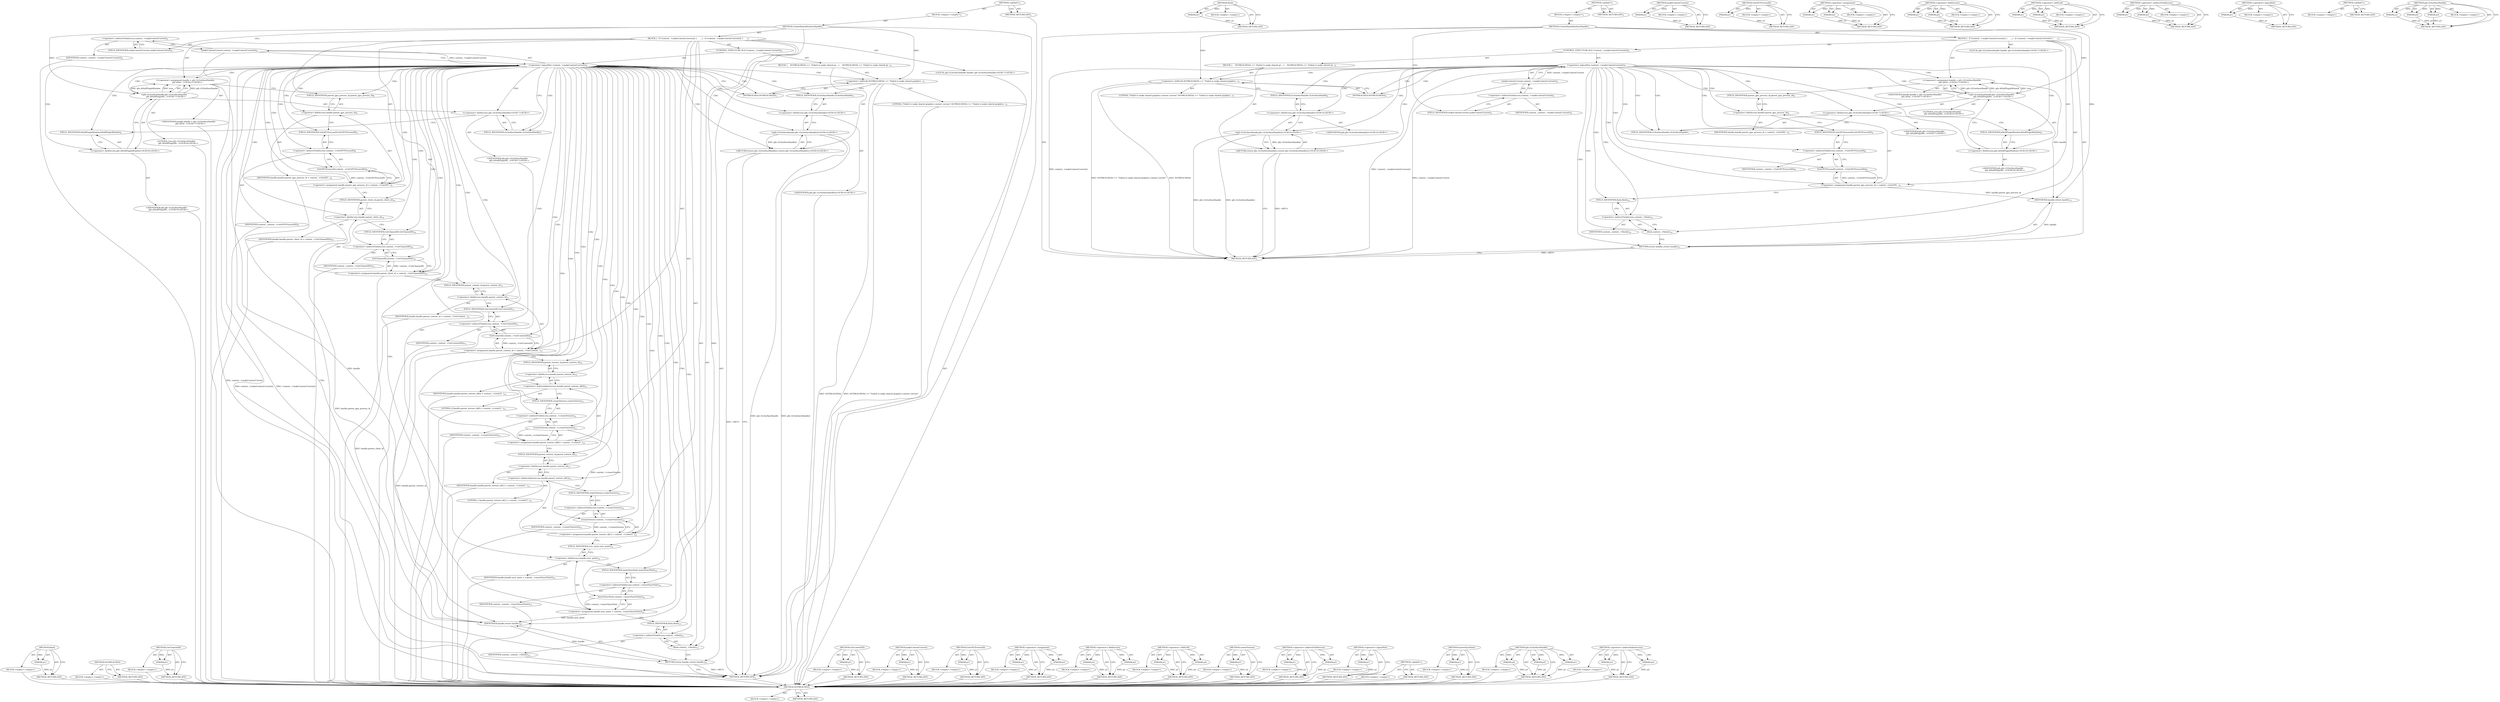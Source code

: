 digraph "gfx.GLSurfaceHandle" {
vulnerable_181 [label=<(METHOD,flush)>];
vulnerable_182 [label=<(PARAM,p1)>];
vulnerable_183 [label=<(BLOCK,&lt;empty&gt;,&lt;empty&gt;)>];
vulnerable_184 [label=<(METHOD_RETURN,ANY)>];
vulnerable_137 [label=<(METHOD,NOTREACHED)>];
vulnerable_138 [label=<(BLOCK,&lt;empty&gt;,&lt;empty&gt;)>];
vulnerable_139 [label=<(METHOD_RETURN,ANY)>];
vulnerable_160 [label=<(METHOD,GetChannelID)>];
vulnerable_161 [label=<(PARAM,p1)>];
vulnerable_162 [label=<(BLOCK,&lt;empty&gt;,&lt;empty&gt;)>];
vulnerable_163 [label=<(METHOD_RETURN,ANY)>];
vulnerable_6 [label=<(METHOD,&lt;global&gt;)<SUB>1</SUB>>];
vulnerable_7 [label=<(BLOCK,&lt;empty&gt;,&lt;empty&gt;)<SUB>1</SUB>>];
vulnerable_8 [label=<(METHOD,CreateSharedSurfaceHandle)<SUB>1</SUB>>];
vulnerable_9 [label=<(BLOCK,{
  if (!context_-&gt;makeContextCurrent()) {
    ...,{
  if (!context_-&gt;makeContextCurrent()) {
    ...)<SUB>1</SUB>>];
vulnerable_10 [label=<(CONTROL_STRUCTURE,IF,if (!context_-&gt;makeContextCurrent()))<SUB>2</SUB>>];
vulnerable_11 [label=<(&lt;operator&gt;.logicalNot,!context_-&gt;makeContextCurrent())<SUB>2</SUB>>];
vulnerable_12 [label=<(makeContextCurrent,context_-&gt;makeContextCurrent())<SUB>2</SUB>>];
vulnerable_13 [label=<(&lt;operator&gt;.indirectFieldAccess,context_-&gt;makeContextCurrent)<SUB>2</SUB>>];
vulnerable_14 [label=<(IDENTIFIER,context_,context_-&gt;makeContextCurrent())<SUB>2</SUB>>];
vulnerable_15 [label=<(FIELD_IDENTIFIER,makeContextCurrent,makeContextCurrent)<SUB>2</SUB>>];
vulnerable_16 [label=<(BLOCK,{
    NOTREACHED() &lt;&lt; &quot;Failed to make shared gr...,{
    NOTREACHED() &lt;&lt; &quot;Failed to make shared gr...)<SUB>2</SUB>>];
vulnerable_17 [label=<(&lt;operator&gt;.shiftLeft,NOTREACHED() &lt;&lt; &quot;Failed to make shared graphics...)<SUB>3</SUB>>];
vulnerable_18 [label=<(NOTREACHED,NOTREACHED())<SUB>3</SUB>>];
vulnerable_19 [label=<(LITERAL,&quot;Failed to make shared graphics context current&quot;,NOTREACHED() &lt;&lt; &quot;Failed to make shared graphics...)<SUB>3</SUB>>];
vulnerable_20 [label="<(RETURN,return gfx::GLSurfaceHandle();,return gfx::GLSurfaceHandle();)<SUB>4</SUB>>"];
vulnerable_21 [label="<(gfx.GLSurfaceHandle,gfx::GLSurfaceHandle())<SUB>4</SUB>>"];
vulnerable_22 [label="<(&lt;operator&gt;.fieldAccess,gfx::GLSurfaceHandle)<SUB>4</SUB>>"];
vulnerable_23 [label="<(IDENTIFIER,gfx,gfx::GLSurfaceHandle())<SUB>4</SUB>>"];
vulnerable_24 [label=<(FIELD_IDENTIFIER,GLSurfaceHandle,GLSurfaceHandle)<SUB>4</SUB>>];
vulnerable_25 [label="<(LOCAL,gfx.GLSurfaceHandle handle: gfx.GLSurfaceHandle)<SUB>7</SUB>>"];
vulnerable_26 [label="<(&lt;operator&gt;.assignment,handle = gfx::GLSurfaceHandle(
       gfx::kNul...)<SUB>7</SUB>>"];
vulnerable_27 [label="<(IDENTIFIER,handle,handle = gfx::GLSurfaceHandle(
       gfx::kNul...)<SUB>7</SUB>>"];
vulnerable_28 [label="<(gfx.GLSurfaceHandle,gfx::GLSurfaceHandle(
       gfx::kNullPluginWi...)<SUB>7</SUB>>"];
vulnerable_29 [label="<(&lt;operator&gt;.fieldAccess,gfx::GLSurfaceHandle)<SUB>7</SUB>>"];
vulnerable_30 [label="<(IDENTIFIER,gfx,gfx::GLSurfaceHandle(
       gfx::kNullPluginWi...)<SUB>7</SUB>>"];
vulnerable_31 [label=<(FIELD_IDENTIFIER,GLSurfaceHandle,GLSurfaceHandle)<SUB>7</SUB>>];
vulnerable_32 [label="<(&lt;operator&gt;.fieldAccess,gfx::kNullPluginWindow)<SUB>8</SUB>>"];
vulnerable_33 [label="<(IDENTIFIER,gfx,gfx::GLSurfaceHandle(
       gfx::kNullPluginWi...)<SUB>8</SUB>>"];
vulnerable_34 [label=<(FIELD_IDENTIFIER,kNullPluginWindow,kNullPluginWindow)<SUB>8</SUB>>];
vulnerable_35 [label="<(LITERAL,true,gfx::GLSurfaceHandle(
       gfx::kNullPluginWi...)<SUB>8</SUB>>"];
vulnerable_36 [label=<(&lt;operator&gt;.assignment,handle.parent_gpu_process_id = context_-&gt;GetGPU...)<SUB>9</SUB>>];
vulnerable_37 [label=<(&lt;operator&gt;.fieldAccess,handle.parent_gpu_process_id)<SUB>9</SUB>>];
vulnerable_38 [label=<(IDENTIFIER,handle,handle.parent_gpu_process_id = context_-&gt;GetGPU...)<SUB>9</SUB>>];
vulnerable_39 [label=<(FIELD_IDENTIFIER,parent_gpu_process_id,parent_gpu_process_id)<SUB>9</SUB>>];
vulnerable_40 [label=<(GetGPUProcessID,context_-&gt;GetGPUProcessID())<SUB>9</SUB>>];
vulnerable_41 [label=<(&lt;operator&gt;.indirectFieldAccess,context_-&gt;GetGPUProcessID)<SUB>9</SUB>>];
vulnerable_42 [label=<(IDENTIFIER,context_,context_-&gt;GetGPUProcessID())<SUB>9</SUB>>];
vulnerable_43 [label=<(FIELD_IDENTIFIER,GetGPUProcessID,GetGPUProcessID)<SUB>9</SUB>>];
vulnerable_44 [label=<(&lt;operator&gt;.assignment,handle.parent_client_id = context_-&gt;GetChannelID())<SUB>10</SUB>>];
vulnerable_45 [label=<(&lt;operator&gt;.fieldAccess,handle.parent_client_id)<SUB>10</SUB>>];
vulnerable_46 [label=<(IDENTIFIER,handle,handle.parent_client_id = context_-&gt;GetChannelID())<SUB>10</SUB>>];
vulnerable_47 [label=<(FIELD_IDENTIFIER,parent_client_id,parent_client_id)<SUB>10</SUB>>];
vulnerable_48 [label=<(GetChannelID,context_-&gt;GetChannelID())<SUB>10</SUB>>];
vulnerable_49 [label=<(&lt;operator&gt;.indirectFieldAccess,context_-&gt;GetChannelID)<SUB>10</SUB>>];
vulnerable_50 [label=<(IDENTIFIER,context_,context_-&gt;GetChannelID())<SUB>10</SUB>>];
vulnerable_51 [label=<(FIELD_IDENTIFIER,GetChannelID,GetChannelID)<SUB>10</SUB>>];
vulnerable_52 [label=<(&lt;operator&gt;.assignment,handle.parent_context_id = context_-&gt;GetContext...)<SUB>11</SUB>>];
vulnerable_53 [label=<(&lt;operator&gt;.fieldAccess,handle.parent_context_id)<SUB>11</SUB>>];
vulnerable_54 [label=<(IDENTIFIER,handle,handle.parent_context_id = context_-&gt;GetContext...)<SUB>11</SUB>>];
vulnerable_55 [label=<(FIELD_IDENTIFIER,parent_context_id,parent_context_id)<SUB>11</SUB>>];
vulnerable_56 [label=<(GetContextID,context_-&gt;GetContextID())<SUB>11</SUB>>];
vulnerable_57 [label=<(&lt;operator&gt;.indirectFieldAccess,context_-&gt;GetContextID)<SUB>11</SUB>>];
vulnerable_58 [label=<(IDENTIFIER,context_,context_-&gt;GetContextID())<SUB>11</SUB>>];
vulnerable_59 [label=<(FIELD_IDENTIFIER,GetContextID,GetContextID)<SUB>11</SUB>>];
vulnerable_60 [label=<(&lt;operator&gt;.assignment,handle.parent_texture_id[0] = context_-&gt;createT...)<SUB>12</SUB>>];
vulnerable_61 [label=<(&lt;operator&gt;.indirectIndexAccess,handle.parent_texture_id[0])<SUB>12</SUB>>];
vulnerable_62 [label=<(&lt;operator&gt;.fieldAccess,handle.parent_texture_id)<SUB>12</SUB>>];
vulnerable_63 [label=<(IDENTIFIER,handle,handle.parent_texture_id[0] = context_-&gt;createT...)<SUB>12</SUB>>];
vulnerable_64 [label=<(FIELD_IDENTIFIER,parent_texture_id,parent_texture_id)<SUB>12</SUB>>];
vulnerable_65 [label=<(LITERAL,0,handle.parent_texture_id[0] = context_-&gt;createT...)<SUB>12</SUB>>];
vulnerable_66 [label=<(createTexture,context_-&gt;createTexture())<SUB>12</SUB>>];
vulnerable_67 [label=<(&lt;operator&gt;.indirectFieldAccess,context_-&gt;createTexture)<SUB>12</SUB>>];
vulnerable_68 [label=<(IDENTIFIER,context_,context_-&gt;createTexture())<SUB>12</SUB>>];
vulnerable_69 [label=<(FIELD_IDENTIFIER,createTexture,createTexture)<SUB>12</SUB>>];
vulnerable_70 [label=<(&lt;operator&gt;.assignment,handle.parent_texture_id[1] = context_-&gt;createT...)<SUB>13</SUB>>];
vulnerable_71 [label=<(&lt;operator&gt;.indirectIndexAccess,handle.parent_texture_id[1])<SUB>13</SUB>>];
vulnerable_72 [label=<(&lt;operator&gt;.fieldAccess,handle.parent_texture_id)<SUB>13</SUB>>];
vulnerable_73 [label=<(IDENTIFIER,handle,handle.parent_texture_id[1] = context_-&gt;createT...)<SUB>13</SUB>>];
vulnerable_74 [label=<(FIELD_IDENTIFIER,parent_texture_id,parent_texture_id)<SUB>13</SUB>>];
vulnerable_75 [label=<(LITERAL,1,handle.parent_texture_id[1] = context_-&gt;createT...)<SUB>13</SUB>>];
vulnerable_76 [label=<(createTexture,context_-&gt;createTexture())<SUB>13</SUB>>];
vulnerable_77 [label=<(&lt;operator&gt;.indirectFieldAccess,context_-&gt;createTexture)<SUB>13</SUB>>];
vulnerable_78 [label=<(IDENTIFIER,context_,context_-&gt;createTexture())<SUB>13</SUB>>];
vulnerable_79 [label=<(FIELD_IDENTIFIER,createTexture,createTexture)<SUB>13</SUB>>];
vulnerable_80 [label=<(&lt;operator&gt;.assignment,handle.sync_point = context_-&gt;insertSyncPoint())<SUB>14</SUB>>];
vulnerable_81 [label=<(&lt;operator&gt;.fieldAccess,handle.sync_point)<SUB>14</SUB>>];
vulnerable_82 [label=<(IDENTIFIER,handle,handle.sync_point = context_-&gt;insertSyncPoint())<SUB>14</SUB>>];
vulnerable_83 [label=<(FIELD_IDENTIFIER,sync_point,sync_point)<SUB>14</SUB>>];
vulnerable_84 [label=<(insertSyncPoint,context_-&gt;insertSyncPoint())<SUB>14</SUB>>];
vulnerable_85 [label=<(&lt;operator&gt;.indirectFieldAccess,context_-&gt;insertSyncPoint)<SUB>14</SUB>>];
vulnerable_86 [label=<(IDENTIFIER,context_,context_-&gt;insertSyncPoint())<SUB>14</SUB>>];
vulnerable_87 [label=<(FIELD_IDENTIFIER,insertSyncPoint,insertSyncPoint)<SUB>14</SUB>>];
vulnerable_88 [label=<(flush,context_-&gt;flush())<SUB>15</SUB>>];
vulnerable_89 [label=<(&lt;operator&gt;.indirectFieldAccess,context_-&gt;flush)<SUB>15</SUB>>];
vulnerable_90 [label=<(IDENTIFIER,context_,context_-&gt;flush())<SUB>15</SUB>>];
vulnerable_91 [label=<(FIELD_IDENTIFIER,flush,flush)<SUB>15</SUB>>];
vulnerable_92 [label=<(RETURN,return handle;,return handle;)<SUB>16</SUB>>];
vulnerable_93 [label=<(IDENTIFIER,handle,return handle;)<SUB>16</SUB>>];
vulnerable_94 [label=<(METHOD_RETURN,ANY)<SUB>1</SUB>>];
vulnerable_96 [label=<(METHOD_RETURN,ANY)<SUB>1</SUB>>];
vulnerable_164 [label=<(METHOD,GetContextID)>];
vulnerable_165 [label=<(PARAM,p1)>];
vulnerable_166 [label=<(BLOCK,&lt;empty&gt;,&lt;empty&gt;)>];
vulnerable_167 [label=<(METHOD_RETURN,ANY)>];
vulnerable_123 [label=<(METHOD,makeContextCurrent)>];
vulnerable_124 [label=<(PARAM,p1)>];
vulnerable_125 [label=<(BLOCK,&lt;empty&gt;,&lt;empty&gt;)>];
vulnerable_126 [label=<(METHOD_RETURN,ANY)>];
vulnerable_156 [label=<(METHOD,GetGPUProcessID)>];
vulnerable_157 [label=<(PARAM,p1)>];
vulnerable_158 [label=<(BLOCK,&lt;empty&gt;,&lt;empty&gt;)>];
vulnerable_159 [label=<(METHOD_RETURN,ANY)>];
vulnerable_151 [label=<(METHOD,&lt;operator&gt;.assignment)>];
vulnerable_152 [label=<(PARAM,p1)>];
vulnerable_153 [label=<(PARAM,p2)>];
vulnerable_154 [label=<(BLOCK,&lt;empty&gt;,&lt;empty&gt;)>];
vulnerable_155 [label=<(METHOD_RETURN,ANY)>];
vulnerable_146 [label=<(METHOD,&lt;operator&gt;.fieldAccess)>];
vulnerable_147 [label=<(PARAM,p1)>];
vulnerable_148 [label=<(PARAM,p2)>];
vulnerable_149 [label=<(BLOCK,&lt;empty&gt;,&lt;empty&gt;)>];
vulnerable_150 [label=<(METHOD_RETURN,ANY)>];
vulnerable_132 [label=<(METHOD,&lt;operator&gt;.shiftLeft)>];
vulnerable_133 [label=<(PARAM,p1)>];
vulnerable_134 [label=<(PARAM,p2)>];
vulnerable_135 [label=<(BLOCK,&lt;empty&gt;,&lt;empty&gt;)>];
vulnerable_136 [label=<(METHOD_RETURN,ANY)>];
vulnerable_173 [label=<(METHOD,createTexture)>];
vulnerable_174 [label=<(PARAM,p1)>];
vulnerable_175 [label=<(BLOCK,&lt;empty&gt;,&lt;empty&gt;)>];
vulnerable_176 [label=<(METHOD_RETURN,ANY)>];
vulnerable_127 [label=<(METHOD,&lt;operator&gt;.indirectFieldAccess)>];
vulnerable_128 [label=<(PARAM,p1)>];
vulnerable_129 [label=<(PARAM,p2)>];
vulnerable_130 [label=<(BLOCK,&lt;empty&gt;,&lt;empty&gt;)>];
vulnerable_131 [label=<(METHOD_RETURN,ANY)>];
vulnerable_119 [label=<(METHOD,&lt;operator&gt;.logicalNot)>];
vulnerable_120 [label=<(PARAM,p1)>];
vulnerable_121 [label=<(BLOCK,&lt;empty&gt;,&lt;empty&gt;)>];
vulnerable_122 [label=<(METHOD_RETURN,ANY)>];
vulnerable_113 [label=<(METHOD,&lt;global&gt;)<SUB>1</SUB>>];
vulnerable_114 [label=<(BLOCK,&lt;empty&gt;,&lt;empty&gt;)>];
vulnerable_115 [label=<(METHOD_RETURN,ANY)>];
vulnerable_177 [label=<(METHOD,insertSyncPoint)>];
vulnerable_178 [label=<(PARAM,p1)>];
vulnerable_179 [label=<(BLOCK,&lt;empty&gt;,&lt;empty&gt;)>];
vulnerable_180 [label=<(METHOD_RETURN,ANY)>];
vulnerable_140 [label=<(METHOD,gfx.GLSurfaceHandle)>];
vulnerable_141 [label=<(PARAM,p1)>];
vulnerable_142 [label=<(PARAM,p2)>];
vulnerable_143 [label=<(PARAM,p3)>];
vulnerable_144 [label=<(BLOCK,&lt;empty&gt;,&lt;empty&gt;)>];
vulnerable_145 [label=<(METHOD_RETURN,ANY)>];
vulnerable_168 [label=<(METHOD,&lt;operator&gt;.indirectIndexAccess)>];
vulnerable_169 [label=<(PARAM,p1)>];
vulnerable_170 [label=<(PARAM,p2)>];
vulnerable_171 [label=<(BLOCK,&lt;empty&gt;,&lt;empty&gt;)>];
vulnerable_172 [label=<(METHOD_RETURN,ANY)>];
fixed_91 [label=<(METHOD,NOTREACHED)>];
fixed_92 [label=<(BLOCK,&lt;empty&gt;,&lt;empty&gt;)>];
fixed_93 [label=<(METHOD_RETURN,ANY)>];
fixed_114 [label=<(METHOD,flush)>];
fixed_115 [label=<(PARAM,p1)>];
fixed_116 [label=<(BLOCK,&lt;empty&gt;,&lt;empty&gt;)>];
fixed_117 [label=<(METHOD_RETURN,ANY)>];
fixed_6 [label=<(METHOD,&lt;global&gt;)<SUB>1</SUB>>];
fixed_7 [label=<(BLOCK,&lt;empty&gt;,&lt;empty&gt;)<SUB>1</SUB>>];
fixed_8 [label=<(METHOD,CreateSharedSurfaceHandle)<SUB>1</SUB>>];
fixed_9 [label=<(BLOCK,{
  if (!context_-&gt;makeContextCurrent()) {
    ...,{
  if (!context_-&gt;makeContextCurrent()) {
    ...)<SUB>1</SUB>>];
fixed_10 [label=<(CONTROL_STRUCTURE,IF,if (!context_-&gt;makeContextCurrent()))<SUB>2</SUB>>];
fixed_11 [label=<(&lt;operator&gt;.logicalNot,!context_-&gt;makeContextCurrent())<SUB>2</SUB>>];
fixed_12 [label=<(makeContextCurrent,context_-&gt;makeContextCurrent())<SUB>2</SUB>>];
fixed_13 [label=<(&lt;operator&gt;.indirectFieldAccess,context_-&gt;makeContextCurrent)<SUB>2</SUB>>];
fixed_14 [label=<(IDENTIFIER,context_,context_-&gt;makeContextCurrent())<SUB>2</SUB>>];
fixed_15 [label=<(FIELD_IDENTIFIER,makeContextCurrent,makeContextCurrent)<SUB>2</SUB>>];
fixed_16 [label=<(BLOCK,{
    NOTREACHED() &lt;&lt; &quot;Failed to make shared gr...,{
    NOTREACHED() &lt;&lt; &quot;Failed to make shared gr...)<SUB>2</SUB>>];
fixed_17 [label=<(&lt;operator&gt;.shiftLeft,NOTREACHED() &lt;&lt; &quot;Failed to make shared graphics...)<SUB>3</SUB>>];
fixed_18 [label=<(NOTREACHED,NOTREACHED())<SUB>3</SUB>>];
fixed_19 [label=<(LITERAL,&quot;Failed to make shared graphics context current&quot;,NOTREACHED() &lt;&lt; &quot;Failed to make shared graphics...)<SUB>3</SUB>>];
fixed_20 [label="<(RETURN,return gfx::GLSurfaceHandle();,return gfx::GLSurfaceHandle();)<SUB>4</SUB>>"];
fixed_21 [label="<(gfx.GLSurfaceHandle,gfx::GLSurfaceHandle())<SUB>4</SUB>>"];
fixed_22 [label="<(&lt;operator&gt;.fieldAccess,gfx::GLSurfaceHandle)<SUB>4</SUB>>"];
fixed_23 [label="<(IDENTIFIER,gfx,gfx::GLSurfaceHandle())<SUB>4</SUB>>"];
fixed_24 [label=<(FIELD_IDENTIFIER,GLSurfaceHandle,GLSurfaceHandle)<SUB>4</SUB>>];
fixed_25 [label="<(LOCAL,gfx.GLSurfaceHandle handle: gfx.GLSurfaceHandle)<SUB>7</SUB>>"];
fixed_26 [label="<(&lt;operator&gt;.assignment,handle = gfx::GLSurfaceHandle(
       gfx::kNul...)<SUB>7</SUB>>"];
fixed_27 [label="<(IDENTIFIER,handle,handle = gfx::GLSurfaceHandle(
       gfx::kNul...)<SUB>7</SUB>>"];
fixed_28 [label="<(gfx.GLSurfaceHandle,gfx::GLSurfaceHandle(
       gfx::kNullPluginWi...)<SUB>7</SUB>>"];
fixed_29 [label="<(&lt;operator&gt;.fieldAccess,gfx::GLSurfaceHandle)<SUB>7</SUB>>"];
fixed_30 [label="<(IDENTIFIER,gfx,gfx::GLSurfaceHandle(
       gfx::kNullPluginWi...)<SUB>7</SUB>>"];
fixed_31 [label=<(FIELD_IDENTIFIER,GLSurfaceHandle,GLSurfaceHandle)<SUB>7</SUB>>];
fixed_32 [label="<(&lt;operator&gt;.fieldAccess,gfx::kNullPluginWindow)<SUB>8</SUB>>"];
fixed_33 [label="<(IDENTIFIER,gfx,gfx::GLSurfaceHandle(
       gfx::kNullPluginWi...)<SUB>8</SUB>>"];
fixed_34 [label=<(FIELD_IDENTIFIER,kNullPluginWindow,kNullPluginWindow)<SUB>8</SUB>>];
fixed_35 [label="<(LITERAL,true,gfx::GLSurfaceHandle(
       gfx::kNullPluginWi...)<SUB>8</SUB>>"];
fixed_36 [label=<(&lt;operator&gt;.assignment,handle.parent_gpu_process_id = context_-&gt;GetGPU...)<SUB>9</SUB>>];
fixed_37 [label=<(&lt;operator&gt;.fieldAccess,handle.parent_gpu_process_id)<SUB>9</SUB>>];
fixed_38 [label=<(IDENTIFIER,handle,handle.parent_gpu_process_id = context_-&gt;GetGPU...)<SUB>9</SUB>>];
fixed_39 [label=<(FIELD_IDENTIFIER,parent_gpu_process_id,parent_gpu_process_id)<SUB>9</SUB>>];
fixed_40 [label=<(GetGPUProcessID,context_-&gt;GetGPUProcessID())<SUB>9</SUB>>];
fixed_41 [label=<(&lt;operator&gt;.indirectFieldAccess,context_-&gt;GetGPUProcessID)<SUB>9</SUB>>];
fixed_42 [label=<(IDENTIFIER,context_,context_-&gt;GetGPUProcessID())<SUB>9</SUB>>];
fixed_43 [label=<(FIELD_IDENTIFIER,GetGPUProcessID,GetGPUProcessID)<SUB>9</SUB>>];
fixed_44 [label=<(flush,context_-&gt;flush())<SUB>10</SUB>>];
fixed_45 [label=<(&lt;operator&gt;.indirectFieldAccess,context_-&gt;flush)<SUB>10</SUB>>];
fixed_46 [label=<(IDENTIFIER,context_,context_-&gt;flush())<SUB>10</SUB>>];
fixed_47 [label=<(FIELD_IDENTIFIER,flush,flush)<SUB>10</SUB>>];
fixed_48 [label=<(RETURN,return handle;,return handle;)<SUB>11</SUB>>];
fixed_49 [label=<(IDENTIFIER,handle,return handle;)<SUB>11</SUB>>];
fixed_50 [label=<(METHOD_RETURN,ANY)<SUB>1</SUB>>];
fixed_52 [label=<(METHOD_RETURN,ANY)<SUB>1</SUB>>];
fixed_77 [label=<(METHOD,makeContextCurrent)>];
fixed_78 [label=<(PARAM,p1)>];
fixed_79 [label=<(BLOCK,&lt;empty&gt;,&lt;empty&gt;)>];
fixed_80 [label=<(METHOD_RETURN,ANY)>];
fixed_110 [label=<(METHOD,GetGPUProcessID)>];
fixed_111 [label=<(PARAM,p1)>];
fixed_112 [label=<(BLOCK,&lt;empty&gt;,&lt;empty&gt;)>];
fixed_113 [label=<(METHOD_RETURN,ANY)>];
fixed_105 [label=<(METHOD,&lt;operator&gt;.assignment)>];
fixed_106 [label=<(PARAM,p1)>];
fixed_107 [label=<(PARAM,p2)>];
fixed_108 [label=<(BLOCK,&lt;empty&gt;,&lt;empty&gt;)>];
fixed_109 [label=<(METHOD_RETURN,ANY)>];
fixed_100 [label=<(METHOD,&lt;operator&gt;.fieldAccess)>];
fixed_101 [label=<(PARAM,p1)>];
fixed_102 [label=<(PARAM,p2)>];
fixed_103 [label=<(BLOCK,&lt;empty&gt;,&lt;empty&gt;)>];
fixed_104 [label=<(METHOD_RETURN,ANY)>];
fixed_86 [label=<(METHOD,&lt;operator&gt;.shiftLeft)>];
fixed_87 [label=<(PARAM,p1)>];
fixed_88 [label=<(PARAM,p2)>];
fixed_89 [label=<(BLOCK,&lt;empty&gt;,&lt;empty&gt;)>];
fixed_90 [label=<(METHOD_RETURN,ANY)>];
fixed_81 [label=<(METHOD,&lt;operator&gt;.indirectFieldAccess)>];
fixed_82 [label=<(PARAM,p1)>];
fixed_83 [label=<(PARAM,p2)>];
fixed_84 [label=<(BLOCK,&lt;empty&gt;,&lt;empty&gt;)>];
fixed_85 [label=<(METHOD_RETURN,ANY)>];
fixed_73 [label=<(METHOD,&lt;operator&gt;.logicalNot)>];
fixed_74 [label=<(PARAM,p1)>];
fixed_75 [label=<(BLOCK,&lt;empty&gt;,&lt;empty&gt;)>];
fixed_76 [label=<(METHOD_RETURN,ANY)>];
fixed_67 [label=<(METHOD,&lt;global&gt;)<SUB>1</SUB>>];
fixed_68 [label=<(BLOCK,&lt;empty&gt;,&lt;empty&gt;)>];
fixed_69 [label=<(METHOD_RETURN,ANY)>];
fixed_94 [label=<(METHOD,gfx.GLSurfaceHandle)>];
fixed_95 [label=<(PARAM,p1)>];
fixed_96 [label=<(PARAM,p2)>];
fixed_97 [label=<(PARAM,p3)>];
fixed_98 [label=<(BLOCK,&lt;empty&gt;,&lt;empty&gt;)>];
fixed_99 [label=<(METHOD_RETURN,ANY)>];
vulnerable_181 -> vulnerable_182  [key=0, label="AST: "];
vulnerable_181 -> vulnerable_182  [key=1, label="DDG: "];
vulnerable_181 -> vulnerable_183  [key=0, label="AST: "];
vulnerable_181 -> vulnerable_184  [key=0, label="AST: "];
vulnerable_181 -> vulnerable_184  [key=1, label="CFG: "];
vulnerable_182 -> vulnerable_184  [key=0, label="DDG: p1"];
vulnerable_183 -> fixed_91  [key=0];
vulnerable_184 -> fixed_91  [key=0];
vulnerable_137 -> vulnerable_138  [key=0, label="AST: "];
vulnerable_137 -> vulnerable_139  [key=0, label="AST: "];
vulnerable_137 -> vulnerable_139  [key=1, label="CFG: "];
vulnerable_138 -> fixed_91  [key=0];
vulnerable_139 -> fixed_91  [key=0];
vulnerable_160 -> vulnerable_161  [key=0, label="AST: "];
vulnerable_160 -> vulnerable_161  [key=1, label="DDG: "];
vulnerable_160 -> vulnerable_162  [key=0, label="AST: "];
vulnerable_160 -> vulnerable_163  [key=0, label="AST: "];
vulnerable_160 -> vulnerable_163  [key=1, label="CFG: "];
vulnerable_161 -> vulnerable_163  [key=0, label="DDG: p1"];
vulnerable_162 -> fixed_91  [key=0];
vulnerable_163 -> fixed_91  [key=0];
vulnerable_6 -> vulnerable_7  [key=0, label="AST: "];
vulnerable_6 -> vulnerable_96  [key=0, label="AST: "];
vulnerable_6 -> vulnerable_96  [key=1, label="CFG: "];
vulnerable_7 -> vulnerable_8  [key=0, label="AST: "];
vulnerable_8 -> vulnerable_9  [key=0, label="AST: "];
vulnerable_8 -> vulnerable_94  [key=0, label="AST: "];
vulnerable_8 -> vulnerable_15  [key=0, label="CFG: "];
vulnerable_8 -> vulnerable_93  [key=0, label="DDG: "];
vulnerable_8 -> vulnerable_28  [key=0, label="DDG: "];
vulnerable_8 -> vulnerable_17  [key=0, label="DDG: "];
vulnerable_9 -> vulnerable_10  [key=0, label="AST: "];
vulnerable_9 -> vulnerable_25  [key=0, label="AST: "];
vulnerable_9 -> vulnerable_26  [key=0, label="AST: "];
vulnerable_9 -> vulnerable_36  [key=0, label="AST: "];
vulnerable_9 -> vulnerable_44  [key=0, label="AST: "];
vulnerable_9 -> vulnerable_52  [key=0, label="AST: "];
vulnerable_9 -> vulnerable_60  [key=0, label="AST: "];
vulnerable_9 -> vulnerable_70  [key=0, label="AST: "];
vulnerable_9 -> vulnerable_80  [key=0, label="AST: "];
vulnerable_9 -> vulnerable_88  [key=0, label="AST: "];
vulnerable_9 -> vulnerable_92  [key=0, label="AST: "];
vulnerable_10 -> vulnerable_11  [key=0, label="AST: "];
vulnerable_10 -> vulnerable_16  [key=0, label="AST: "];
vulnerable_11 -> vulnerable_12  [key=0, label="AST: "];
vulnerable_11 -> vulnerable_18  [key=0, label="CFG: "];
vulnerable_11 -> vulnerable_18  [key=1, label="CDG: "];
vulnerable_11 -> vulnerable_31  [key=0, label="CFG: "];
vulnerable_11 -> vulnerable_31  [key=1, label="CDG: "];
vulnerable_11 -> vulnerable_94  [key=0, label="DDG: context_-&gt;makeContextCurrent()"];
vulnerable_11 -> vulnerable_94  [key=1, label="DDG: !context_-&gt;makeContextCurrent()"];
vulnerable_11 -> vulnerable_17  [key=0, label="CDG: "];
vulnerable_11 -> vulnerable_47  [key=0, label="CDG: "];
vulnerable_11 -> vulnerable_34  [key=0, label="CDG: "];
vulnerable_11 -> vulnerable_21  [key=0, label="CDG: "];
vulnerable_11 -> vulnerable_48  [key=0, label="CDG: "];
vulnerable_11 -> vulnerable_32  [key=0, label="CDG: "];
vulnerable_11 -> vulnerable_49  [key=0, label="CDG: "];
vulnerable_11 -> vulnerable_60  [key=0, label="CDG: "];
vulnerable_11 -> vulnerable_26  [key=0, label="CDG: "];
vulnerable_11 -> vulnerable_77  [key=0, label="CDG: "];
vulnerable_11 -> vulnerable_64  [key=0, label="CDG: "];
vulnerable_11 -> vulnerable_51  [key=0, label="CDG: "];
vulnerable_11 -> vulnerable_57  [key=0, label="CDG: "];
vulnerable_11 -> vulnerable_89  [key=0, label="CDG: "];
vulnerable_11 -> vulnerable_28  [key=0, label="CDG: "];
vulnerable_11 -> vulnerable_66  [key=0, label="CDG: "];
vulnerable_11 -> vulnerable_52  [key=0, label="CDG: "];
vulnerable_11 -> vulnerable_37  [key=0, label="CDG: "];
vulnerable_11 -> vulnerable_81  [key=0, label="CDG: "];
vulnerable_11 -> vulnerable_84  [key=0, label="CDG: "];
vulnerable_11 -> vulnerable_20  [key=0, label="CDG: "];
vulnerable_11 -> vulnerable_85  [key=0, label="CDG: "];
vulnerable_11 -> vulnerable_72  [key=0, label="CDG: "];
vulnerable_11 -> vulnerable_56  [key=0, label="CDG: "];
vulnerable_11 -> vulnerable_69  [key=0, label="CDG: "];
vulnerable_11 -> vulnerable_22  [key=0, label="CDG: "];
vulnerable_11 -> vulnerable_67  [key=0, label="CDG: "];
vulnerable_11 -> vulnerable_74  [key=0, label="CDG: "];
vulnerable_11 -> vulnerable_92  [key=0, label="CDG: "];
vulnerable_11 -> vulnerable_45  [key=0, label="CDG: "];
vulnerable_11 -> vulnerable_40  [key=0, label="CDG: "];
vulnerable_11 -> vulnerable_29  [key=0, label="CDG: "];
vulnerable_11 -> vulnerable_76  [key=0, label="CDG: "];
vulnerable_11 -> vulnerable_59  [key=0, label="CDG: "];
vulnerable_11 -> vulnerable_87  [key=0, label="CDG: "];
vulnerable_11 -> vulnerable_91  [key=0, label="CDG: "];
vulnerable_11 -> vulnerable_44  [key=0, label="CDG: "];
vulnerable_11 -> vulnerable_79  [key=0, label="CDG: "];
vulnerable_11 -> vulnerable_43  [key=0, label="CDG: "];
vulnerable_11 -> vulnerable_24  [key=0, label="CDG: "];
vulnerable_11 -> vulnerable_80  [key=0, label="CDG: "];
vulnerable_11 -> vulnerable_61  [key=0, label="CDG: "];
vulnerable_11 -> vulnerable_83  [key=0, label="CDG: "];
vulnerable_11 -> vulnerable_71  [key=0, label="CDG: "];
vulnerable_11 -> vulnerable_36  [key=0, label="CDG: "];
vulnerable_11 -> vulnerable_53  [key=0, label="CDG: "];
vulnerable_11 -> vulnerable_88  [key=0, label="CDG: "];
vulnerable_11 -> vulnerable_41  [key=0, label="CDG: "];
vulnerable_11 -> vulnerable_70  [key=0, label="CDG: "];
vulnerable_11 -> vulnerable_55  [key=0, label="CDG: "];
vulnerable_11 -> vulnerable_62  [key=0, label="CDG: "];
vulnerable_11 -> vulnerable_39  [key=0, label="CDG: "];
vulnerable_12 -> vulnerable_13  [key=0, label="AST: "];
vulnerable_12 -> vulnerable_11  [key=0, label="CFG: "];
vulnerable_12 -> vulnerable_11  [key=1, label="DDG: context_-&gt;makeContextCurrent"];
vulnerable_12 -> vulnerable_94  [key=0, label="DDG: context_-&gt;makeContextCurrent"];
vulnerable_13 -> vulnerable_14  [key=0, label="AST: "];
vulnerable_13 -> vulnerable_15  [key=0, label="AST: "];
vulnerable_13 -> vulnerable_12  [key=0, label="CFG: "];
vulnerable_14 -> fixed_91  [key=0];
vulnerable_15 -> vulnerable_13  [key=0, label="CFG: "];
vulnerable_16 -> vulnerable_17  [key=0, label="AST: "];
vulnerable_16 -> vulnerable_20  [key=0, label="AST: "];
vulnerable_17 -> vulnerable_18  [key=0, label="AST: "];
vulnerable_17 -> vulnerable_19  [key=0, label="AST: "];
vulnerable_17 -> vulnerable_24  [key=0, label="CFG: "];
vulnerable_17 -> vulnerable_94  [key=0, label="DDG: NOTREACHED()"];
vulnerable_17 -> vulnerable_94  [key=1, label="DDG: NOTREACHED() &lt;&lt; &quot;Failed to make shared graphics context current&quot;"];
vulnerable_18 -> vulnerable_17  [key=0, label="CFG: "];
vulnerable_19 -> fixed_91  [key=0];
vulnerable_20 -> vulnerable_21  [key=0, label="AST: "];
vulnerable_20 -> vulnerable_94  [key=0, label="CFG: "];
vulnerable_20 -> vulnerable_94  [key=1, label="DDG: &lt;RET&gt;"];
vulnerable_21 -> vulnerable_22  [key=0, label="AST: "];
vulnerable_21 -> vulnerable_20  [key=0, label="CFG: "];
vulnerable_21 -> vulnerable_20  [key=1, label="DDG: gfx::GLSurfaceHandle()"];
vulnerable_21 -> vulnerable_94  [key=0, label="DDG: gfx::GLSurfaceHandle"];
vulnerable_21 -> vulnerable_94  [key=1, label="DDG: gfx::GLSurfaceHandle()"];
vulnerable_22 -> vulnerable_23  [key=0, label="AST: "];
vulnerable_22 -> vulnerable_24  [key=0, label="AST: "];
vulnerable_22 -> vulnerable_21  [key=0, label="CFG: "];
vulnerable_23 -> fixed_91  [key=0];
vulnerable_24 -> vulnerable_22  [key=0, label="CFG: "];
vulnerable_25 -> fixed_91  [key=0];
vulnerable_26 -> vulnerable_27  [key=0, label="AST: "];
vulnerable_26 -> vulnerable_28  [key=0, label="AST: "];
vulnerable_26 -> vulnerable_39  [key=0, label="CFG: "];
vulnerable_26 -> vulnerable_93  [key=0, label="DDG: handle"];
vulnerable_27 -> fixed_91  [key=0];
vulnerable_28 -> vulnerable_29  [key=0, label="AST: "];
vulnerable_28 -> vulnerable_32  [key=0, label="AST: "];
vulnerable_28 -> vulnerable_35  [key=0, label="AST: "];
vulnerable_28 -> vulnerable_26  [key=0, label="CFG: "];
vulnerable_28 -> vulnerable_26  [key=1, label="DDG: gfx::GLSurfaceHandle"];
vulnerable_28 -> vulnerable_26  [key=2, label="DDG: gfx::kNullPluginWindow"];
vulnerable_28 -> vulnerable_26  [key=3, label="DDG: true"];
vulnerable_29 -> vulnerable_30  [key=0, label="AST: "];
vulnerable_29 -> vulnerable_31  [key=0, label="AST: "];
vulnerable_29 -> vulnerable_34  [key=0, label="CFG: "];
vulnerable_30 -> fixed_91  [key=0];
vulnerable_31 -> vulnerable_29  [key=0, label="CFG: "];
vulnerable_32 -> vulnerable_33  [key=0, label="AST: "];
vulnerable_32 -> vulnerable_34  [key=0, label="AST: "];
vulnerable_32 -> vulnerable_28  [key=0, label="CFG: "];
vulnerable_33 -> fixed_91  [key=0];
vulnerable_34 -> vulnerable_32  [key=0, label="CFG: "];
vulnerable_35 -> fixed_91  [key=0];
vulnerable_36 -> vulnerable_37  [key=0, label="AST: "];
vulnerable_36 -> vulnerable_40  [key=0, label="AST: "];
vulnerable_36 -> vulnerable_47  [key=0, label="CFG: "];
vulnerable_36 -> vulnerable_93  [key=0, label="DDG: handle.parent_gpu_process_id"];
vulnerable_37 -> vulnerable_38  [key=0, label="AST: "];
vulnerable_37 -> vulnerable_39  [key=0, label="AST: "];
vulnerable_37 -> vulnerable_43  [key=0, label="CFG: "];
vulnerable_38 -> fixed_91  [key=0];
vulnerable_39 -> vulnerable_37  [key=0, label="CFG: "];
vulnerable_40 -> vulnerable_41  [key=0, label="AST: "];
vulnerable_40 -> vulnerable_36  [key=0, label="CFG: "];
vulnerable_40 -> vulnerable_36  [key=1, label="DDG: context_-&gt;GetGPUProcessID"];
vulnerable_41 -> vulnerable_42  [key=0, label="AST: "];
vulnerable_41 -> vulnerable_43  [key=0, label="AST: "];
vulnerable_41 -> vulnerable_40  [key=0, label="CFG: "];
vulnerable_42 -> fixed_91  [key=0];
vulnerable_43 -> vulnerable_41  [key=0, label="CFG: "];
vulnerable_44 -> vulnerable_45  [key=0, label="AST: "];
vulnerable_44 -> vulnerable_48  [key=0, label="AST: "];
vulnerable_44 -> vulnerable_55  [key=0, label="CFG: "];
vulnerable_44 -> vulnerable_93  [key=0, label="DDG: handle.parent_client_id"];
vulnerable_45 -> vulnerable_46  [key=0, label="AST: "];
vulnerable_45 -> vulnerable_47  [key=0, label="AST: "];
vulnerable_45 -> vulnerable_51  [key=0, label="CFG: "];
vulnerable_46 -> fixed_91  [key=0];
vulnerable_47 -> vulnerable_45  [key=0, label="CFG: "];
vulnerable_48 -> vulnerable_49  [key=0, label="AST: "];
vulnerable_48 -> vulnerable_44  [key=0, label="CFG: "];
vulnerable_48 -> vulnerable_44  [key=1, label="DDG: context_-&gt;GetChannelID"];
vulnerable_49 -> vulnerable_50  [key=0, label="AST: "];
vulnerable_49 -> vulnerable_51  [key=0, label="AST: "];
vulnerable_49 -> vulnerable_48  [key=0, label="CFG: "];
vulnerable_50 -> fixed_91  [key=0];
vulnerable_51 -> vulnerable_49  [key=0, label="CFG: "];
vulnerable_52 -> vulnerable_53  [key=0, label="AST: "];
vulnerable_52 -> vulnerable_56  [key=0, label="AST: "];
vulnerable_52 -> vulnerable_64  [key=0, label="CFG: "];
vulnerable_52 -> vulnerable_93  [key=0, label="DDG: handle.parent_context_id"];
vulnerable_53 -> vulnerable_54  [key=0, label="AST: "];
vulnerable_53 -> vulnerable_55  [key=0, label="AST: "];
vulnerable_53 -> vulnerable_59  [key=0, label="CFG: "];
vulnerable_54 -> fixed_91  [key=0];
vulnerable_55 -> vulnerable_53  [key=0, label="CFG: "];
vulnerable_56 -> vulnerable_57  [key=0, label="AST: "];
vulnerable_56 -> vulnerable_52  [key=0, label="CFG: "];
vulnerable_56 -> vulnerable_52  [key=1, label="DDG: context_-&gt;GetContextID"];
vulnerable_57 -> vulnerable_58  [key=0, label="AST: "];
vulnerable_57 -> vulnerable_59  [key=0, label="AST: "];
vulnerable_57 -> vulnerable_56  [key=0, label="CFG: "];
vulnerable_58 -> fixed_91  [key=0];
vulnerable_59 -> vulnerable_57  [key=0, label="CFG: "];
vulnerable_60 -> vulnerable_61  [key=0, label="AST: "];
vulnerable_60 -> vulnerable_66  [key=0, label="AST: "];
vulnerable_60 -> vulnerable_74  [key=0, label="CFG: "];
vulnerable_61 -> vulnerable_62  [key=0, label="AST: "];
vulnerable_61 -> vulnerable_65  [key=0, label="AST: "];
vulnerable_61 -> vulnerable_69  [key=0, label="CFG: "];
vulnerable_62 -> vulnerable_63  [key=0, label="AST: "];
vulnerable_62 -> vulnerable_64  [key=0, label="AST: "];
vulnerable_62 -> vulnerable_61  [key=0, label="CFG: "];
vulnerable_63 -> fixed_91  [key=0];
vulnerable_64 -> vulnerable_62  [key=0, label="CFG: "];
vulnerable_65 -> fixed_91  [key=0];
vulnerable_66 -> vulnerable_67  [key=0, label="AST: "];
vulnerable_66 -> vulnerable_60  [key=0, label="CFG: "];
vulnerable_66 -> vulnerable_60  [key=1, label="DDG: context_-&gt;createTexture"];
vulnerable_66 -> vulnerable_76  [key=0, label="DDG: context_-&gt;createTexture"];
vulnerable_67 -> vulnerable_68  [key=0, label="AST: "];
vulnerable_67 -> vulnerable_69  [key=0, label="AST: "];
vulnerable_67 -> vulnerable_66  [key=0, label="CFG: "];
vulnerable_68 -> fixed_91  [key=0];
vulnerable_69 -> vulnerable_67  [key=0, label="CFG: "];
vulnerable_70 -> vulnerable_71  [key=0, label="AST: "];
vulnerable_70 -> vulnerable_76  [key=0, label="AST: "];
vulnerable_70 -> vulnerable_83  [key=0, label="CFG: "];
vulnerable_71 -> vulnerable_72  [key=0, label="AST: "];
vulnerable_71 -> vulnerable_75  [key=0, label="AST: "];
vulnerable_71 -> vulnerable_79  [key=0, label="CFG: "];
vulnerable_72 -> vulnerable_73  [key=0, label="AST: "];
vulnerable_72 -> vulnerable_74  [key=0, label="AST: "];
vulnerable_72 -> vulnerable_71  [key=0, label="CFG: "];
vulnerable_73 -> fixed_91  [key=0];
vulnerable_74 -> vulnerable_72  [key=0, label="CFG: "];
vulnerable_75 -> fixed_91  [key=0];
vulnerable_76 -> vulnerable_77  [key=0, label="AST: "];
vulnerable_76 -> vulnerable_70  [key=0, label="CFG: "];
vulnerable_76 -> vulnerable_70  [key=1, label="DDG: context_-&gt;createTexture"];
vulnerable_77 -> vulnerable_78  [key=0, label="AST: "];
vulnerable_77 -> vulnerable_79  [key=0, label="AST: "];
vulnerable_77 -> vulnerable_76  [key=0, label="CFG: "];
vulnerable_78 -> fixed_91  [key=0];
vulnerable_79 -> vulnerable_77  [key=0, label="CFG: "];
vulnerable_80 -> vulnerable_81  [key=0, label="AST: "];
vulnerable_80 -> vulnerable_84  [key=0, label="AST: "];
vulnerable_80 -> vulnerable_91  [key=0, label="CFG: "];
vulnerable_80 -> vulnerable_93  [key=0, label="DDG: handle.sync_point"];
vulnerable_81 -> vulnerable_82  [key=0, label="AST: "];
vulnerable_81 -> vulnerable_83  [key=0, label="AST: "];
vulnerable_81 -> vulnerable_87  [key=0, label="CFG: "];
vulnerable_82 -> fixed_91  [key=0];
vulnerable_83 -> vulnerable_81  [key=0, label="CFG: "];
vulnerable_84 -> vulnerable_85  [key=0, label="AST: "];
vulnerable_84 -> vulnerable_80  [key=0, label="CFG: "];
vulnerable_84 -> vulnerable_80  [key=1, label="DDG: context_-&gt;insertSyncPoint"];
vulnerable_85 -> vulnerable_86  [key=0, label="AST: "];
vulnerable_85 -> vulnerable_87  [key=0, label="AST: "];
vulnerable_85 -> vulnerable_84  [key=0, label="CFG: "];
vulnerable_86 -> fixed_91  [key=0];
vulnerable_87 -> vulnerable_85  [key=0, label="CFG: "];
vulnerable_88 -> vulnerable_89  [key=0, label="AST: "];
vulnerable_88 -> vulnerable_92  [key=0, label="CFG: "];
vulnerable_89 -> vulnerable_90  [key=0, label="AST: "];
vulnerable_89 -> vulnerable_91  [key=0, label="AST: "];
vulnerable_89 -> vulnerable_88  [key=0, label="CFG: "];
vulnerable_90 -> fixed_91  [key=0];
vulnerable_91 -> vulnerable_89  [key=0, label="CFG: "];
vulnerable_92 -> vulnerable_93  [key=0, label="AST: "];
vulnerable_92 -> vulnerable_94  [key=0, label="CFG: "];
vulnerable_92 -> vulnerable_94  [key=1, label="DDG: &lt;RET&gt;"];
vulnerable_93 -> vulnerable_92  [key=0, label="DDG: handle"];
vulnerable_94 -> fixed_91  [key=0];
vulnerable_96 -> fixed_91  [key=0];
vulnerable_164 -> vulnerable_165  [key=0, label="AST: "];
vulnerable_164 -> vulnerable_165  [key=1, label="DDG: "];
vulnerable_164 -> vulnerable_166  [key=0, label="AST: "];
vulnerable_164 -> vulnerable_167  [key=0, label="AST: "];
vulnerable_164 -> vulnerable_167  [key=1, label="CFG: "];
vulnerable_165 -> vulnerable_167  [key=0, label="DDG: p1"];
vulnerable_166 -> fixed_91  [key=0];
vulnerable_167 -> fixed_91  [key=0];
vulnerable_123 -> vulnerable_124  [key=0, label="AST: "];
vulnerable_123 -> vulnerable_124  [key=1, label="DDG: "];
vulnerable_123 -> vulnerable_125  [key=0, label="AST: "];
vulnerable_123 -> vulnerable_126  [key=0, label="AST: "];
vulnerable_123 -> vulnerable_126  [key=1, label="CFG: "];
vulnerable_124 -> vulnerable_126  [key=0, label="DDG: p1"];
vulnerable_125 -> fixed_91  [key=0];
vulnerable_126 -> fixed_91  [key=0];
vulnerable_156 -> vulnerable_157  [key=0, label="AST: "];
vulnerable_156 -> vulnerable_157  [key=1, label="DDG: "];
vulnerable_156 -> vulnerable_158  [key=0, label="AST: "];
vulnerable_156 -> vulnerable_159  [key=0, label="AST: "];
vulnerable_156 -> vulnerable_159  [key=1, label="CFG: "];
vulnerable_157 -> vulnerable_159  [key=0, label="DDG: p1"];
vulnerable_158 -> fixed_91  [key=0];
vulnerable_159 -> fixed_91  [key=0];
vulnerable_151 -> vulnerable_152  [key=0, label="AST: "];
vulnerable_151 -> vulnerable_152  [key=1, label="DDG: "];
vulnerable_151 -> vulnerable_154  [key=0, label="AST: "];
vulnerable_151 -> vulnerable_153  [key=0, label="AST: "];
vulnerable_151 -> vulnerable_153  [key=1, label="DDG: "];
vulnerable_151 -> vulnerable_155  [key=0, label="AST: "];
vulnerable_151 -> vulnerable_155  [key=1, label="CFG: "];
vulnerable_152 -> vulnerable_155  [key=0, label="DDG: p1"];
vulnerable_153 -> vulnerable_155  [key=0, label="DDG: p2"];
vulnerable_154 -> fixed_91  [key=0];
vulnerable_155 -> fixed_91  [key=0];
vulnerable_146 -> vulnerable_147  [key=0, label="AST: "];
vulnerable_146 -> vulnerable_147  [key=1, label="DDG: "];
vulnerable_146 -> vulnerable_149  [key=0, label="AST: "];
vulnerable_146 -> vulnerable_148  [key=0, label="AST: "];
vulnerable_146 -> vulnerable_148  [key=1, label="DDG: "];
vulnerable_146 -> vulnerable_150  [key=0, label="AST: "];
vulnerable_146 -> vulnerable_150  [key=1, label="CFG: "];
vulnerable_147 -> vulnerable_150  [key=0, label="DDG: p1"];
vulnerable_148 -> vulnerable_150  [key=0, label="DDG: p2"];
vulnerable_149 -> fixed_91  [key=0];
vulnerable_150 -> fixed_91  [key=0];
vulnerable_132 -> vulnerable_133  [key=0, label="AST: "];
vulnerable_132 -> vulnerable_133  [key=1, label="DDG: "];
vulnerable_132 -> vulnerable_135  [key=0, label="AST: "];
vulnerable_132 -> vulnerable_134  [key=0, label="AST: "];
vulnerable_132 -> vulnerable_134  [key=1, label="DDG: "];
vulnerable_132 -> vulnerable_136  [key=0, label="AST: "];
vulnerable_132 -> vulnerable_136  [key=1, label="CFG: "];
vulnerable_133 -> vulnerable_136  [key=0, label="DDG: p1"];
vulnerable_134 -> vulnerable_136  [key=0, label="DDG: p2"];
vulnerable_135 -> fixed_91  [key=0];
vulnerable_136 -> fixed_91  [key=0];
vulnerable_173 -> vulnerable_174  [key=0, label="AST: "];
vulnerable_173 -> vulnerable_174  [key=1, label="DDG: "];
vulnerable_173 -> vulnerable_175  [key=0, label="AST: "];
vulnerable_173 -> vulnerable_176  [key=0, label="AST: "];
vulnerable_173 -> vulnerable_176  [key=1, label="CFG: "];
vulnerable_174 -> vulnerable_176  [key=0, label="DDG: p1"];
vulnerable_175 -> fixed_91  [key=0];
vulnerable_176 -> fixed_91  [key=0];
vulnerable_127 -> vulnerable_128  [key=0, label="AST: "];
vulnerable_127 -> vulnerable_128  [key=1, label="DDG: "];
vulnerable_127 -> vulnerable_130  [key=0, label="AST: "];
vulnerable_127 -> vulnerable_129  [key=0, label="AST: "];
vulnerable_127 -> vulnerable_129  [key=1, label="DDG: "];
vulnerable_127 -> vulnerable_131  [key=0, label="AST: "];
vulnerable_127 -> vulnerable_131  [key=1, label="CFG: "];
vulnerable_128 -> vulnerable_131  [key=0, label="DDG: p1"];
vulnerable_129 -> vulnerable_131  [key=0, label="DDG: p2"];
vulnerable_130 -> fixed_91  [key=0];
vulnerable_131 -> fixed_91  [key=0];
vulnerable_119 -> vulnerable_120  [key=0, label="AST: "];
vulnerable_119 -> vulnerable_120  [key=1, label="DDG: "];
vulnerable_119 -> vulnerable_121  [key=0, label="AST: "];
vulnerable_119 -> vulnerable_122  [key=0, label="AST: "];
vulnerable_119 -> vulnerable_122  [key=1, label="CFG: "];
vulnerable_120 -> vulnerable_122  [key=0, label="DDG: p1"];
vulnerable_121 -> fixed_91  [key=0];
vulnerable_122 -> fixed_91  [key=0];
vulnerable_113 -> vulnerable_114  [key=0, label="AST: "];
vulnerable_113 -> vulnerable_115  [key=0, label="AST: "];
vulnerable_113 -> vulnerable_115  [key=1, label="CFG: "];
vulnerable_114 -> fixed_91  [key=0];
vulnerable_115 -> fixed_91  [key=0];
vulnerable_177 -> vulnerable_178  [key=0, label="AST: "];
vulnerable_177 -> vulnerable_178  [key=1, label="DDG: "];
vulnerable_177 -> vulnerable_179  [key=0, label="AST: "];
vulnerable_177 -> vulnerable_180  [key=0, label="AST: "];
vulnerable_177 -> vulnerable_180  [key=1, label="CFG: "];
vulnerable_178 -> vulnerable_180  [key=0, label="DDG: p1"];
vulnerable_179 -> fixed_91  [key=0];
vulnerable_180 -> fixed_91  [key=0];
vulnerable_140 -> vulnerable_141  [key=0, label="AST: "];
vulnerable_140 -> vulnerable_141  [key=1, label="DDG: "];
vulnerable_140 -> vulnerable_144  [key=0, label="AST: "];
vulnerable_140 -> vulnerable_142  [key=0, label="AST: "];
vulnerable_140 -> vulnerable_142  [key=1, label="DDG: "];
vulnerable_140 -> vulnerable_145  [key=0, label="AST: "];
vulnerable_140 -> vulnerable_145  [key=1, label="CFG: "];
vulnerable_140 -> vulnerable_143  [key=0, label="AST: "];
vulnerable_140 -> vulnerable_143  [key=1, label="DDG: "];
vulnerable_141 -> vulnerable_145  [key=0, label="DDG: p1"];
vulnerable_142 -> vulnerable_145  [key=0, label="DDG: p2"];
vulnerable_143 -> vulnerable_145  [key=0, label="DDG: p3"];
vulnerable_144 -> fixed_91  [key=0];
vulnerable_145 -> fixed_91  [key=0];
vulnerable_168 -> vulnerable_169  [key=0, label="AST: "];
vulnerable_168 -> vulnerable_169  [key=1, label="DDG: "];
vulnerable_168 -> vulnerable_171  [key=0, label="AST: "];
vulnerable_168 -> vulnerable_170  [key=0, label="AST: "];
vulnerable_168 -> vulnerable_170  [key=1, label="DDG: "];
vulnerable_168 -> vulnerable_172  [key=0, label="AST: "];
vulnerable_168 -> vulnerable_172  [key=1, label="CFG: "];
vulnerable_169 -> vulnerable_172  [key=0, label="DDG: p1"];
vulnerable_170 -> vulnerable_172  [key=0, label="DDG: p2"];
vulnerable_171 -> fixed_91  [key=0];
vulnerable_172 -> fixed_91  [key=0];
fixed_91 -> fixed_92  [key=0, label="AST: "];
fixed_91 -> fixed_93  [key=0, label="AST: "];
fixed_91 -> fixed_93  [key=1, label="CFG: "];
fixed_114 -> fixed_115  [key=0, label="AST: "];
fixed_114 -> fixed_115  [key=1, label="DDG: "];
fixed_114 -> fixed_116  [key=0, label="AST: "];
fixed_114 -> fixed_117  [key=0, label="AST: "];
fixed_114 -> fixed_117  [key=1, label="CFG: "];
fixed_115 -> fixed_117  [key=0, label="DDG: p1"];
fixed_6 -> fixed_7  [key=0, label="AST: "];
fixed_6 -> fixed_52  [key=0, label="AST: "];
fixed_6 -> fixed_52  [key=1, label="CFG: "];
fixed_7 -> fixed_8  [key=0, label="AST: "];
fixed_8 -> fixed_9  [key=0, label="AST: "];
fixed_8 -> fixed_50  [key=0, label="AST: "];
fixed_8 -> fixed_15  [key=0, label="CFG: "];
fixed_8 -> fixed_49  [key=0, label="DDG: "];
fixed_8 -> fixed_28  [key=0, label="DDG: "];
fixed_8 -> fixed_17  [key=0, label="DDG: "];
fixed_9 -> fixed_10  [key=0, label="AST: "];
fixed_9 -> fixed_25  [key=0, label="AST: "];
fixed_9 -> fixed_26  [key=0, label="AST: "];
fixed_9 -> fixed_36  [key=0, label="AST: "];
fixed_9 -> fixed_44  [key=0, label="AST: "];
fixed_9 -> fixed_48  [key=0, label="AST: "];
fixed_10 -> fixed_11  [key=0, label="AST: "];
fixed_10 -> fixed_16  [key=0, label="AST: "];
fixed_11 -> fixed_12  [key=0, label="AST: "];
fixed_11 -> fixed_18  [key=0, label="CFG: "];
fixed_11 -> fixed_18  [key=1, label="CDG: "];
fixed_11 -> fixed_31  [key=0, label="CFG: "];
fixed_11 -> fixed_31  [key=1, label="CDG: "];
fixed_11 -> fixed_50  [key=0, label="DDG: context_-&gt;makeContextCurrent()"];
fixed_11 -> fixed_50  [key=1, label="DDG: !context_-&gt;makeContextCurrent()"];
fixed_11 -> fixed_24  [key=0, label="CDG: "];
fixed_11 -> fixed_17  [key=0, label="CDG: "];
fixed_11 -> fixed_47  [key=0, label="CDG: "];
fixed_11 -> fixed_34  [key=0, label="CDG: "];
fixed_11 -> fixed_21  [key=0, label="CDG: "];
fixed_11 -> fixed_48  [key=0, label="CDG: "];
fixed_11 -> fixed_32  [key=0, label="CDG: "];
fixed_11 -> fixed_26  [key=0, label="CDG: "];
fixed_11 -> fixed_28  [key=0, label="CDG: "];
fixed_11 -> fixed_36  [key=0, label="CDG: "];
fixed_11 -> fixed_37  [key=0, label="CDG: "];
fixed_11 -> fixed_20  [key=0, label="CDG: "];
fixed_11 -> fixed_22  [key=0, label="CDG: "];
fixed_11 -> fixed_41  [key=0, label="CDG: "];
fixed_11 -> fixed_45  [key=0, label="CDG: "];
fixed_11 -> fixed_40  [key=0, label="CDG: "];
fixed_11 -> fixed_29  [key=0, label="CDG: "];
fixed_11 -> fixed_44  [key=0, label="CDG: "];
fixed_11 -> fixed_39  [key=0, label="CDG: "];
fixed_11 -> fixed_43  [key=0, label="CDG: "];
fixed_12 -> fixed_13  [key=0, label="AST: "];
fixed_12 -> fixed_11  [key=0, label="CFG: "];
fixed_12 -> fixed_11  [key=1, label="DDG: context_-&gt;makeContextCurrent"];
fixed_12 -> fixed_50  [key=0, label="DDG: context_-&gt;makeContextCurrent"];
fixed_13 -> fixed_14  [key=0, label="AST: "];
fixed_13 -> fixed_15  [key=0, label="AST: "];
fixed_13 -> fixed_12  [key=0, label="CFG: "];
fixed_15 -> fixed_13  [key=0, label="CFG: "];
fixed_16 -> fixed_17  [key=0, label="AST: "];
fixed_16 -> fixed_20  [key=0, label="AST: "];
fixed_17 -> fixed_18  [key=0, label="AST: "];
fixed_17 -> fixed_19  [key=0, label="AST: "];
fixed_17 -> fixed_24  [key=0, label="CFG: "];
fixed_17 -> fixed_50  [key=0, label="DDG: NOTREACHED()"];
fixed_17 -> fixed_50  [key=1, label="DDG: NOTREACHED() &lt;&lt; &quot;Failed to make shared graphics context current&quot;"];
fixed_18 -> fixed_17  [key=0, label="CFG: "];
fixed_20 -> fixed_21  [key=0, label="AST: "];
fixed_20 -> fixed_50  [key=0, label="CFG: "];
fixed_20 -> fixed_50  [key=1, label="DDG: &lt;RET&gt;"];
fixed_21 -> fixed_22  [key=0, label="AST: "];
fixed_21 -> fixed_20  [key=0, label="CFG: "];
fixed_21 -> fixed_20  [key=1, label="DDG: gfx::GLSurfaceHandle()"];
fixed_21 -> fixed_50  [key=0, label="DDG: gfx::GLSurfaceHandle"];
fixed_21 -> fixed_50  [key=1, label="DDG: gfx::GLSurfaceHandle()"];
fixed_22 -> fixed_23  [key=0, label="AST: "];
fixed_22 -> fixed_24  [key=0, label="AST: "];
fixed_22 -> fixed_21  [key=0, label="CFG: "];
fixed_24 -> fixed_22  [key=0, label="CFG: "];
fixed_26 -> fixed_27  [key=0, label="AST: "];
fixed_26 -> fixed_28  [key=0, label="AST: "];
fixed_26 -> fixed_39  [key=0, label="CFG: "];
fixed_26 -> fixed_49  [key=0, label="DDG: handle"];
fixed_28 -> fixed_29  [key=0, label="AST: "];
fixed_28 -> fixed_32  [key=0, label="AST: "];
fixed_28 -> fixed_35  [key=0, label="AST: "];
fixed_28 -> fixed_26  [key=0, label="CFG: "];
fixed_28 -> fixed_26  [key=1, label="DDG: gfx::GLSurfaceHandle"];
fixed_28 -> fixed_26  [key=2, label="DDG: gfx::kNullPluginWindow"];
fixed_28 -> fixed_26  [key=3, label="DDG: true"];
fixed_29 -> fixed_30  [key=0, label="AST: "];
fixed_29 -> fixed_31  [key=0, label="AST: "];
fixed_29 -> fixed_34  [key=0, label="CFG: "];
fixed_31 -> fixed_29  [key=0, label="CFG: "];
fixed_32 -> fixed_33  [key=0, label="AST: "];
fixed_32 -> fixed_34  [key=0, label="AST: "];
fixed_32 -> fixed_28  [key=0, label="CFG: "];
fixed_34 -> fixed_32  [key=0, label="CFG: "];
fixed_36 -> fixed_37  [key=0, label="AST: "];
fixed_36 -> fixed_40  [key=0, label="AST: "];
fixed_36 -> fixed_47  [key=0, label="CFG: "];
fixed_36 -> fixed_49  [key=0, label="DDG: handle.parent_gpu_process_id"];
fixed_37 -> fixed_38  [key=0, label="AST: "];
fixed_37 -> fixed_39  [key=0, label="AST: "];
fixed_37 -> fixed_43  [key=0, label="CFG: "];
fixed_39 -> fixed_37  [key=0, label="CFG: "];
fixed_40 -> fixed_41  [key=0, label="AST: "];
fixed_40 -> fixed_36  [key=0, label="CFG: "];
fixed_40 -> fixed_36  [key=1, label="DDG: context_-&gt;GetGPUProcessID"];
fixed_41 -> fixed_42  [key=0, label="AST: "];
fixed_41 -> fixed_43  [key=0, label="AST: "];
fixed_41 -> fixed_40  [key=0, label="CFG: "];
fixed_43 -> fixed_41  [key=0, label="CFG: "];
fixed_44 -> fixed_45  [key=0, label="AST: "];
fixed_44 -> fixed_48  [key=0, label="CFG: "];
fixed_45 -> fixed_46  [key=0, label="AST: "];
fixed_45 -> fixed_47  [key=0, label="AST: "];
fixed_45 -> fixed_44  [key=0, label="CFG: "];
fixed_47 -> fixed_45  [key=0, label="CFG: "];
fixed_48 -> fixed_49  [key=0, label="AST: "];
fixed_48 -> fixed_50  [key=0, label="CFG: "];
fixed_48 -> fixed_50  [key=1, label="DDG: &lt;RET&gt;"];
fixed_49 -> fixed_48  [key=0, label="DDG: handle"];
fixed_77 -> fixed_78  [key=0, label="AST: "];
fixed_77 -> fixed_78  [key=1, label="DDG: "];
fixed_77 -> fixed_79  [key=0, label="AST: "];
fixed_77 -> fixed_80  [key=0, label="AST: "];
fixed_77 -> fixed_80  [key=1, label="CFG: "];
fixed_78 -> fixed_80  [key=0, label="DDG: p1"];
fixed_110 -> fixed_111  [key=0, label="AST: "];
fixed_110 -> fixed_111  [key=1, label="DDG: "];
fixed_110 -> fixed_112  [key=0, label="AST: "];
fixed_110 -> fixed_113  [key=0, label="AST: "];
fixed_110 -> fixed_113  [key=1, label="CFG: "];
fixed_111 -> fixed_113  [key=0, label="DDG: p1"];
fixed_105 -> fixed_106  [key=0, label="AST: "];
fixed_105 -> fixed_106  [key=1, label="DDG: "];
fixed_105 -> fixed_108  [key=0, label="AST: "];
fixed_105 -> fixed_107  [key=0, label="AST: "];
fixed_105 -> fixed_107  [key=1, label="DDG: "];
fixed_105 -> fixed_109  [key=0, label="AST: "];
fixed_105 -> fixed_109  [key=1, label="CFG: "];
fixed_106 -> fixed_109  [key=0, label="DDG: p1"];
fixed_107 -> fixed_109  [key=0, label="DDG: p2"];
fixed_100 -> fixed_101  [key=0, label="AST: "];
fixed_100 -> fixed_101  [key=1, label="DDG: "];
fixed_100 -> fixed_103  [key=0, label="AST: "];
fixed_100 -> fixed_102  [key=0, label="AST: "];
fixed_100 -> fixed_102  [key=1, label="DDG: "];
fixed_100 -> fixed_104  [key=0, label="AST: "];
fixed_100 -> fixed_104  [key=1, label="CFG: "];
fixed_101 -> fixed_104  [key=0, label="DDG: p1"];
fixed_102 -> fixed_104  [key=0, label="DDG: p2"];
fixed_86 -> fixed_87  [key=0, label="AST: "];
fixed_86 -> fixed_87  [key=1, label="DDG: "];
fixed_86 -> fixed_89  [key=0, label="AST: "];
fixed_86 -> fixed_88  [key=0, label="AST: "];
fixed_86 -> fixed_88  [key=1, label="DDG: "];
fixed_86 -> fixed_90  [key=0, label="AST: "];
fixed_86 -> fixed_90  [key=1, label="CFG: "];
fixed_87 -> fixed_90  [key=0, label="DDG: p1"];
fixed_88 -> fixed_90  [key=0, label="DDG: p2"];
fixed_81 -> fixed_82  [key=0, label="AST: "];
fixed_81 -> fixed_82  [key=1, label="DDG: "];
fixed_81 -> fixed_84  [key=0, label="AST: "];
fixed_81 -> fixed_83  [key=0, label="AST: "];
fixed_81 -> fixed_83  [key=1, label="DDG: "];
fixed_81 -> fixed_85  [key=0, label="AST: "];
fixed_81 -> fixed_85  [key=1, label="CFG: "];
fixed_82 -> fixed_85  [key=0, label="DDG: p1"];
fixed_83 -> fixed_85  [key=0, label="DDG: p2"];
fixed_73 -> fixed_74  [key=0, label="AST: "];
fixed_73 -> fixed_74  [key=1, label="DDG: "];
fixed_73 -> fixed_75  [key=0, label="AST: "];
fixed_73 -> fixed_76  [key=0, label="AST: "];
fixed_73 -> fixed_76  [key=1, label="CFG: "];
fixed_74 -> fixed_76  [key=0, label="DDG: p1"];
fixed_67 -> fixed_68  [key=0, label="AST: "];
fixed_67 -> fixed_69  [key=0, label="AST: "];
fixed_67 -> fixed_69  [key=1, label="CFG: "];
fixed_94 -> fixed_95  [key=0, label="AST: "];
fixed_94 -> fixed_95  [key=1, label="DDG: "];
fixed_94 -> fixed_98  [key=0, label="AST: "];
fixed_94 -> fixed_96  [key=0, label="AST: "];
fixed_94 -> fixed_96  [key=1, label="DDG: "];
fixed_94 -> fixed_99  [key=0, label="AST: "];
fixed_94 -> fixed_99  [key=1, label="CFG: "];
fixed_94 -> fixed_97  [key=0, label="AST: "];
fixed_94 -> fixed_97  [key=1, label="DDG: "];
fixed_95 -> fixed_99  [key=0, label="DDG: p1"];
fixed_96 -> fixed_99  [key=0, label="DDG: p2"];
fixed_97 -> fixed_99  [key=0, label="DDG: p3"];
}
